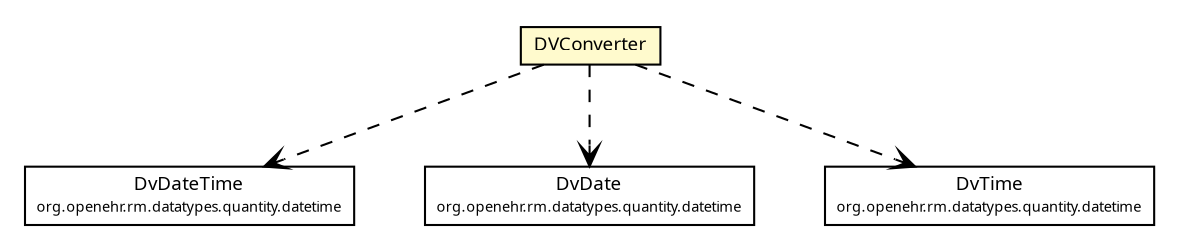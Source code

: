 #!/usr/local/bin/dot
#
# Class diagram 
# Generated by UMLGraph version R5_6 (http://www.umlgraph.org/)
#

digraph G {
	edge [fontname="Trebuchet MS",fontsize=10,labelfontname="Trebuchet MS",labelfontsize=10];
	node [fontname="Trebuchet MS",fontsize=10,shape=plaintext];
	nodesep=0.25;
	ranksep=0.5;
	// se.cambio.cds.openehr.view.util.DVConverter
	c124454 [label=<<table title="se.cambio.cds.openehr.view.util.DVConverter" border="0" cellborder="1" cellspacing="0" cellpadding="2" port="p" bgcolor="lemonChiffon" href="./DVConverter.html">
		<tr><td><table border="0" cellspacing="0" cellpadding="1">
<tr><td align="center" balign="center"><font face="Trebuchet MS"> DVConverter </font></td></tr>
		</table></td></tr>
		</table>>, URL="./DVConverter.html", fontname="Trebuchet MS", fontcolor="black", fontsize=9.0];
	// se.cambio.cds.openehr.view.util.DVConverter DEPEND org.openehr.rm.datatypes.quantity.datetime.DvDateTime
	c124454:p -> c124598:p [taillabel="", label="", headlabel="", fontname="Trebuchet MS", fontcolor="black", fontsize=10.0, color="black", arrowhead=open, style=dashed];
	// se.cambio.cds.openehr.view.util.DVConverter DEPEND org.openehr.rm.datatypes.quantity.datetime.DvDate
	c124454:p -> c124599:p [taillabel="", label="", headlabel="", fontname="Trebuchet MS", fontcolor="black", fontsize=10.0, color="black", arrowhead=open, style=dashed];
	// se.cambio.cds.openehr.view.util.DVConverter DEPEND org.openehr.rm.datatypes.quantity.datetime.DvTime
	c124454:p -> c124600:p [taillabel="", label="", headlabel="", fontname="Trebuchet MS", fontcolor="black", fontsize=10.0, color="black", arrowhead=open, style=dashed];
	// org.openehr.rm.datatypes.quantity.datetime.DvTime
	c124600 [label=<<table title="org.openehr.rm.datatypes.quantity.datetime.DvTime" border="0" cellborder="1" cellspacing="0" cellpadding="2" port="p" href="http://java.sun.com/j2se/1.4.2/docs/api/org/openehr/rm/datatypes/quantity/datetime/DvTime.html">
		<tr><td><table border="0" cellspacing="0" cellpadding="1">
<tr><td align="center" balign="center"><font face="Trebuchet MS"> DvTime </font></td></tr>
<tr><td align="center" balign="center"><font face="Trebuchet MS" point-size="7.0"> org.openehr.rm.datatypes.quantity.datetime </font></td></tr>
		</table></td></tr>
		</table>>, URL="http://java.sun.com/j2se/1.4.2/docs/api/org/openehr/rm/datatypes/quantity/datetime/DvTime.html", fontname="Trebuchet MS", fontcolor="black", fontsize=9.0];
	// org.openehr.rm.datatypes.quantity.datetime.DvDate
	c124599 [label=<<table title="org.openehr.rm.datatypes.quantity.datetime.DvDate" border="0" cellborder="1" cellspacing="0" cellpadding="2" port="p" href="http://java.sun.com/j2se/1.4.2/docs/api/org/openehr/rm/datatypes/quantity/datetime/DvDate.html">
		<tr><td><table border="0" cellspacing="0" cellpadding="1">
<tr><td align="center" balign="center"><font face="Trebuchet MS"> DvDate </font></td></tr>
<tr><td align="center" balign="center"><font face="Trebuchet MS" point-size="7.0"> org.openehr.rm.datatypes.quantity.datetime </font></td></tr>
		</table></td></tr>
		</table>>, URL="http://java.sun.com/j2se/1.4.2/docs/api/org/openehr/rm/datatypes/quantity/datetime/DvDate.html", fontname="Trebuchet MS", fontcolor="black", fontsize=9.0];
	// org.openehr.rm.datatypes.quantity.datetime.DvDateTime
	c124598 [label=<<table title="org.openehr.rm.datatypes.quantity.datetime.DvDateTime" border="0" cellborder="1" cellspacing="0" cellpadding="2" port="p" href="http://java.sun.com/j2se/1.4.2/docs/api/org/openehr/rm/datatypes/quantity/datetime/DvDateTime.html">
		<tr><td><table border="0" cellspacing="0" cellpadding="1">
<tr><td align="center" balign="center"><font face="Trebuchet MS"> DvDateTime </font></td></tr>
<tr><td align="center" balign="center"><font face="Trebuchet MS" point-size="7.0"> org.openehr.rm.datatypes.quantity.datetime </font></td></tr>
		</table></td></tr>
		</table>>, URL="http://java.sun.com/j2se/1.4.2/docs/api/org/openehr/rm/datatypes/quantity/datetime/DvDateTime.html", fontname="Trebuchet MS", fontcolor="black", fontsize=9.0];
}

